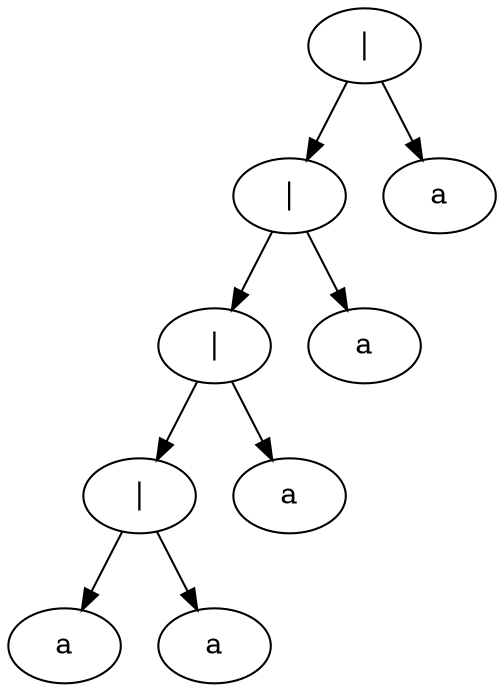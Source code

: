 digraph tree {
	"0b289fafa8cc4d21b3db4e1f3dc6e2aa" [label="|"]
	de63972807d342f58818decbc9a65d7a [label="|"]
	"0b289fafa8cc4d21b3db4e1f3dc6e2aa" -> de63972807d342f58818decbc9a65d7a
	ad36857db4064751849eca9448db467c [label="|"]
	de63972807d342f58818decbc9a65d7a -> ad36857db4064751849eca9448db467c
	"0792e80629dd431ab78624dd702ba486" [label="|"]
	ad36857db4064751849eca9448db467c -> "0792e80629dd431ab78624dd702ba486"
	"50a122403a86453f96eb90a1c30f406e" [label=a]
	"0792e80629dd431ab78624dd702ba486" -> "50a122403a86453f96eb90a1c30f406e"
	a79c7a588a9240f8ab952cbc9fd98663 [label=a]
	"0792e80629dd431ab78624dd702ba486" -> a79c7a588a9240f8ab952cbc9fd98663
	cc2fea52e75c44ee9a03d68bf849ef20 [label=a]
	ad36857db4064751849eca9448db467c -> cc2fea52e75c44ee9a03d68bf849ef20
	"7a6033dc12c74020a4476fb2a66a89b5" [label=a]
	de63972807d342f58818decbc9a65d7a -> "7a6033dc12c74020a4476fb2a66a89b5"
	"97b2ea805d9547d98ffa90d3a2a7154b" [label=a]
	"0b289fafa8cc4d21b3db4e1f3dc6e2aa" -> "97b2ea805d9547d98ffa90d3a2a7154b"
}
